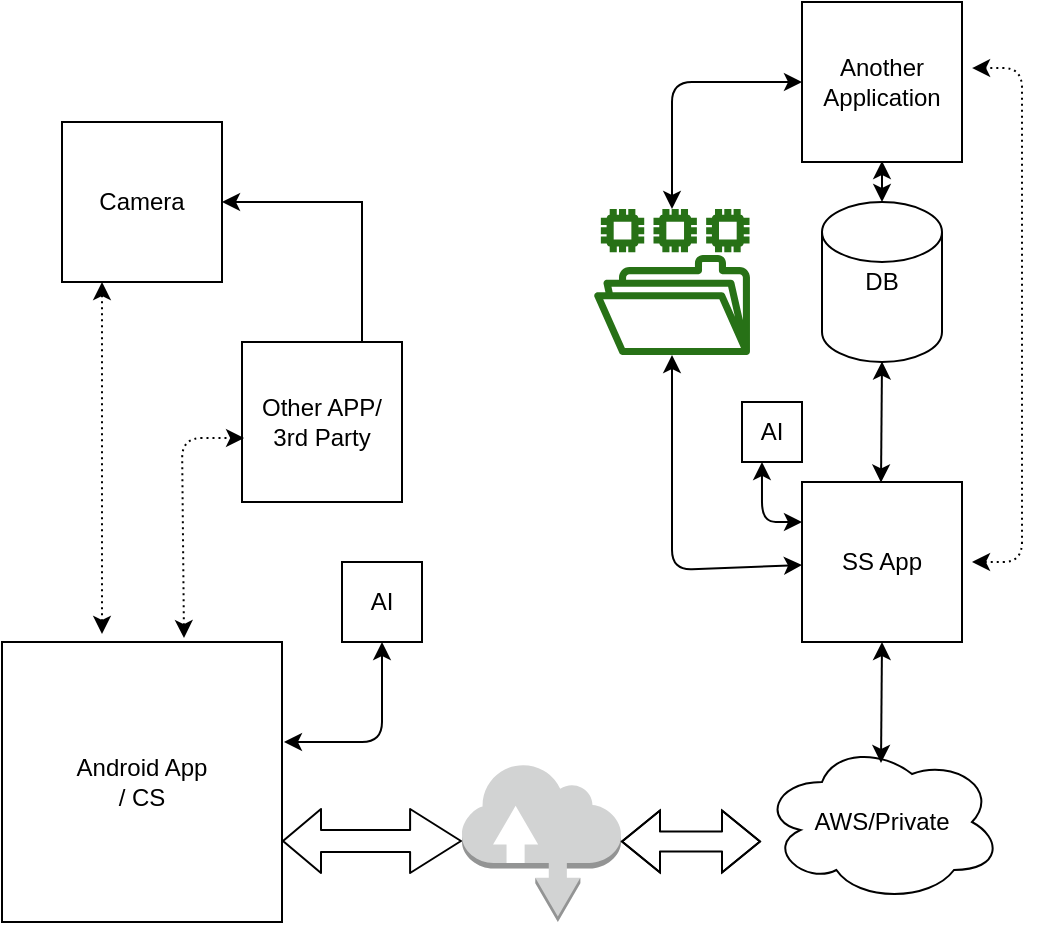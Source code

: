 <mxfile version="13.6.0" type="device"><diagram id="GqGbGrgCqM6aAlQRTGpp" name="Page-1"><mxGraphModel dx="595" dy="465" grid="1" gridSize="10" guides="1" tooltips="1" connect="1" arrows="1" fold="1" page="1" pageScale="1" pageWidth="850" pageHeight="1100" math="0" shadow="0"><root><mxCell id="0"/><mxCell id="1" parent="0"/><mxCell id="5Dao5n6NvT5r2A7CcBPw-1" value="Camera" style="whiteSpace=wrap;html=1;aspect=fixed;" parent="1" vertex="1"><mxGeometry x="120" y="70" width="80" height="80" as="geometry"/></mxCell><mxCell id="5Dao5n6NvT5r2A7CcBPw-5" style="edgeStyle=orthogonalEdgeStyle;rounded=0;orthogonalLoop=1;jettySize=auto;html=1;entryX=1;entryY=0.5;entryDx=0;entryDy=0;" parent="1" source="5Dao5n6NvT5r2A7CcBPw-2" target="5Dao5n6NvT5r2A7CcBPw-1" edge="1"><mxGeometry relative="1" as="geometry"><Array as="points"><mxPoint x="270" y="110"/></Array></mxGeometry></mxCell><mxCell id="5Dao5n6NvT5r2A7CcBPw-2" value="Other APP/ 3rd Party" style="whiteSpace=wrap;html=1;aspect=fixed;" parent="1" vertex="1"><mxGeometry x="210" y="180" width="80" height="80" as="geometry"/></mxCell><mxCell id="5Dao5n6NvT5r2A7CcBPw-3" value="Android App &lt;br&gt;/ CS" style="whiteSpace=wrap;html=1;aspect=fixed;" parent="1" vertex="1"><mxGeometry x="90" y="330" width="140" height="140" as="geometry"/></mxCell><mxCell id="5Dao5n6NvT5r2A7CcBPw-8" value="AWS/Private" style="ellipse;shape=cloud;whiteSpace=wrap;html=1;" parent="1" vertex="1"><mxGeometry x="470" y="380" width="120" height="80" as="geometry"/></mxCell><mxCell id="5Dao5n6NvT5r2A7CcBPw-12" value="SS App" style="whiteSpace=wrap;html=1;aspect=fixed;" parent="1" vertex="1"><mxGeometry x="490" y="250" width="80" height="80" as="geometry"/></mxCell><mxCell id="5Dao5n6NvT5r2A7CcBPw-13" value="" style="shape=flexArrow;endArrow=classic;startArrow=classic;html=1;width=11;endSize=8.15;" parent="1" edge="1"><mxGeometry width="50" height="50" relative="1" as="geometry"><mxPoint x="230" y="429.5" as="sourcePoint"/><mxPoint x="320" y="429.5" as="targetPoint"/></mxGeometry></mxCell><mxCell id="5Dao5n6NvT5r2A7CcBPw-14" value="" style="outlineConnect=0;dashed=0;verticalLabelPosition=bottom;verticalAlign=top;align=center;html=1;shape=mxgraph.aws3.internet;fillColor=#D2D3D3;gradientColor=none;rotation=0;" parent="1" vertex="1"><mxGeometry x="320" y="390.5" width="79.5" height="79.5" as="geometry"/></mxCell><mxCell id="5Dao5n6NvT5r2A7CcBPw-17" value="" style="endArrow=classic;startArrow=classic;html=1;" parent="1" edge="1"><mxGeometry width="50" height="50" relative="1" as="geometry"><mxPoint x="530" y="330" as="sourcePoint"/><mxPoint x="529.5" y="390.5" as="targetPoint"/></mxGeometry></mxCell><mxCell id="5Dao5n6NvT5r2A7CcBPw-19" value="" style="shape=flexArrow;endArrow=classic;startArrow=classic;html=1;" parent="1" edge="1"><mxGeometry width="50" height="50" relative="1" as="geometry"><mxPoint x="399.5" y="429.75" as="sourcePoint"/><mxPoint x="469.5" y="429.75" as="targetPoint"/><Array as="points"><mxPoint x="489.5" y="429.75"/></Array></mxGeometry></mxCell><mxCell id="5Dao5n6NvT5r2A7CcBPw-20" value="DB" style="shape=cylinder2;whiteSpace=wrap;html=1;boundedLbl=1;backgroundOutline=1;size=15;" parent="1" vertex="1"><mxGeometry x="500" y="110" width="60" height="80" as="geometry"/></mxCell><mxCell id="5Dao5n6NvT5r2A7CcBPw-22" value="" style="endArrow=classic;startArrow=classic;html=1;" parent="1" edge="1"><mxGeometry width="50" height="50" relative="1" as="geometry"><mxPoint x="530" y="189.75" as="sourcePoint"/><mxPoint x="529.5" y="250.25" as="targetPoint"/></mxGeometry></mxCell><mxCell id="5Dao5n6NvT5r2A7CcBPw-26" value="" style="outlineConnect=0;fontColor=#232F3E;gradientColor=none;fillColor=#277116;strokeColor=none;dashed=0;verticalLabelPosition=bottom;verticalAlign=top;align=center;html=1;fontSize=12;fontStyle=0;aspect=fixed;pointerEvents=1;shape=mxgraph.aws4.file_system;" parent="1" vertex="1"><mxGeometry x="386" y="113.5" width="78" height="73" as="geometry"/></mxCell><mxCell id="5Dao5n6NvT5r2A7CcBPw-27" value="" style="endArrow=classic;startArrow=classic;html=1;" parent="1" source="5Dao5n6NvT5r2A7CcBPw-12" target="5Dao5n6NvT5r2A7CcBPw-26" edge="1"><mxGeometry width="50" height="50" relative="1" as="geometry"><mxPoint x="310" y="320" as="sourcePoint"/><mxPoint x="360" y="270" as="targetPoint"/><Array as="points"><mxPoint x="425" y="294"/></Array></mxGeometry></mxCell><mxCell id="5Dao5n6NvT5r2A7CcBPw-28" value="" style="endArrow=classic;startArrow=classic;html=1;entryX=0.25;entryY=1;entryDx=0;entryDy=0;dashed=1;dashPattern=1 2;" parent="1" target="5Dao5n6NvT5r2A7CcBPw-1" edge="1"><mxGeometry width="50" height="50" relative="1" as="geometry"><mxPoint x="140" y="326" as="sourcePoint"/><mxPoint x="360" y="270" as="targetPoint"/><Array as="points"/></mxGeometry></mxCell><mxCell id="5Dao5n6NvT5r2A7CcBPw-29" value="" style="endArrow=classic;startArrow=classic;html=1;entryX=0.013;entryY=0.6;entryDx=0;entryDy=0;dashed=1;dashPattern=1 2;entryPerimeter=0;exitX=0.65;exitY=-0.014;exitDx=0;exitDy=0;exitPerimeter=0;" parent="1" source="5Dao5n6NvT5r2A7CcBPw-3" target="5Dao5n6NvT5r2A7CcBPw-2" edge="1"><mxGeometry width="50" height="50" relative="1" as="geometry"><mxPoint x="180" y="320" as="sourcePoint"/><mxPoint x="150" y="160" as="targetPoint"/><Array as="points"><mxPoint x="180" y="228"/></Array></mxGeometry></mxCell><mxCell id="eJ_5_zDiWCe4qsstNHn0-1" value="Another Application" style="whiteSpace=wrap;html=1;aspect=fixed;" vertex="1" parent="1"><mxGeometry x="490" y="10" width="80" height="80" as="geometry"/></mxCell><mxCell id="eJ_5_zDiWCe4qsstNHn0-2" value="" style="endArrow=classic;startArrow=classic;html=1;" edge="1" parent="1"><mxGeometry width="50" height="50" relative="1" as="geometry"><mxPoint x="530" y="89.5" as="sourcePoint"/><mxPoint x="530" y="110" as="targetPoint"/></mxGeometry></mxCell><mxCell id="eJ_5_zDiWCe4qsstNHn0-3" value="" style="endArrow=classic;startArrow=classic;html=1;exitX=0;exitY=0.5;exitDx=0;exitDy=0;" edge="1" parent="1" source="eJ_5_zDiWCe4qsstNHn0-1" target="5Dao5n6NvT5r2A7CcBPw-26"><mxGeometry width="50" height="50" relative="1" as="geometry"><mxPoint x="440" y="60" as="sourcePoint"/><mxPoint x="539.5" y="400.5" as="targetPoint"/><Array as="points"><mxPoint x="425" y="50"/></Array></mxGeometry></mxCell><mxCell id="eJ_5_zDiWCe4qsstNHn0-4" value="" style="endArrow=classic;startArrow=classic;html=1;entryX=1.063;entryY=0.413;entryDx=0;entryDy=0;dashed=1;dashPattern=1 2;entryPerimeter=0;" edge="1" parent="1" target="eJ_5_zDiWCe4qsstNHn0-1"><mxGeometry width="50" height="50" relative="1" as="geometry"><mxPoint x="575" y="290" as="sourcePoint"/><mxPoint x="150" y="160" as="targetPoint"/><Array as="points"><mxPoint x="600" y="290"/><mxPoint x="600" y="110"/><mxPoint x="600" y="43"/></Array></mxGeometry></mxCell><mxCell id="eJ_5_zDiWCe4qsstNHn0-6" value="AI" style="whiteSpace=wrap;html=1;aspect=fixed;" vertex="1" parent="1"><mxGeometry x="260" y="290" width="40" height="40" as="geometry"/></mxCell><mxCell id="eJ_5_zDiWCe4qsstNHn0-8" value="" style="endArrow=classic;startArrow=classic;html=1;exitX=0.5;exitY=1;exitDx=0;exitDy=0;entryX=1.007;entryY=0.357;entryDx=0;entryDy=0;entryPerimeter=0;" edge="1" parent="1" source="eJ_5_zDiWCe4qsstNHn0-6" target="5Dao5n6NvT5r2A7CcBPw-3"><mxGeometry width="50" height="50" relative="1" as="geometry"><mxPoint x="540" y="199.75" as="sourcePoint"/><mxPoint x="539.5" y="260.25" as="targetPoint"/><Array as="points"><mxPoint x="280" y="380"/></Array></mxGeometry></mxCell><mxCell id="eJ_5_zDiWCe4qsstNHn0-9" value="AI" style="whiteSpace=wrap;html=1;aspect=fixed;" vertex="1" parent="1"><mxGeometry x="460" y="210" width="30" height="30" as="geometry"/></mxCell><mxCell id="eJ_5_zDiWCe4qsstNHn0-10" value="" style="endArrow=classic;startArrow=classic;html=1;entryX=0;entryY=0.25;entryDx=0;entryDy=0;exitX=0.333;exitY=1;exitDx=0;exitDy=0;exitPerimeter=0;" edge="1" parent="1" source="eJ_5_zDiWCe4qsstNHn0-9" target="5Dao5n6NvT5r2A7CcBPw-12"><mxGeometry width="50" height="50" relative="1" as="geometry"><mxPoint x="470" y="250" as="sourcePoint"/><mxPoint x="240.98" y="389.98" as="targetPoint"/><Array as="points"><mxPoint x="470" y="270"/></Array></mxGeometry></mxCell></root></mxGraphModel></diagram></mxfile>